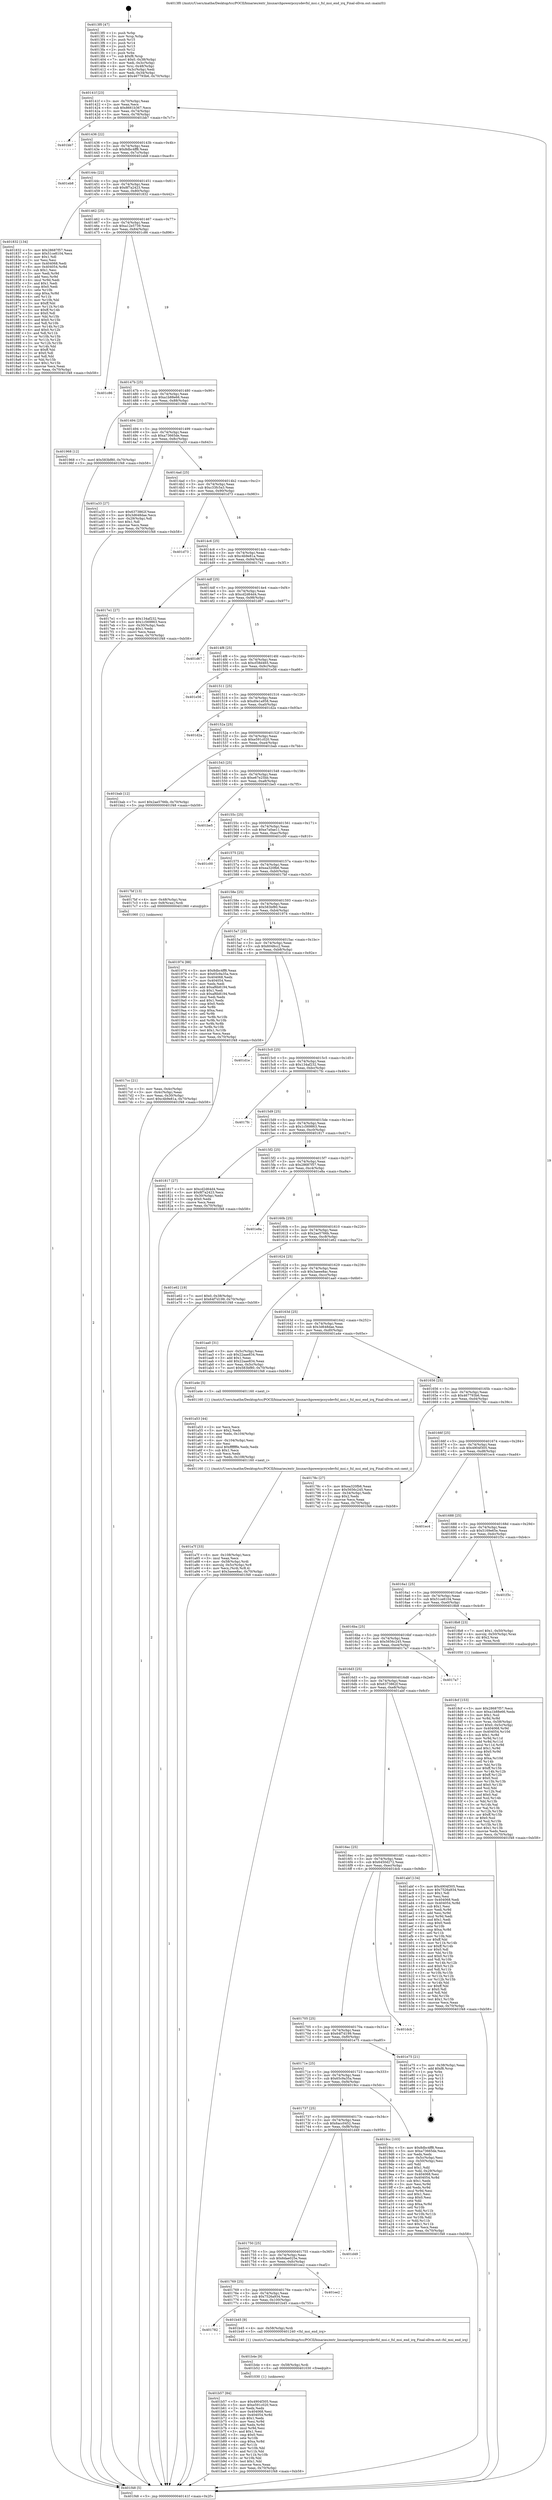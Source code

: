 digraph "0x4013f0" {
  label = "0x4013f0 (/mnt/c/Users/mathe/Desktop/tcc/POCII/binaries/extr_linuxarchpowerpcsysdevfsl_msi.c_fsl_msi_end_irq_Final-ollvm.out::main(0))"
  labelloc = "t"
  node[shape=record]

  Entry [label="",width=0.3,height=0.3,shape=circle,fillcolor=black,style=filled]
  "0x40141f" [label="{
     0x40141f [23]\l
     | [instrs]\l
     &nbsp;&nbsp;0x40141f \<+3\>: mov -0x70(%rbp),%eax\l
     &nbsp;&nbsp;0x401422 \<+2\>: mov %eax,%ecx\l
     &nbsp;&nbsp;0x401424 \<+6\>: sub $0x8661b367,%ecx\l
     &nbsp;&nbsp;0x40142a \<+3\>: mov %eax,-0x74(%rbp)\l
     &nbsp;&nbsp;0x40142d \<+3\>: mov %ecx,-0x78(%rbp)\l
     &nbsp;&nbsp;0x401430 \<+6\>: je 0000000000401bb7 \<main+0x7c7\>\l
  }"]
  "0x401bb7" [label="{
     0x401bb7\l
  }", style=dashed]
  "0x401436" [label="{
     0x401436 [22]\l
     | [instrs]\l
     &nbsp;&nbsp;0x401436 \<+5\>: jmp 000000000040143b \<main+0x4b\>\l
     &nbsp;&nbsp;0x40143b \<+3\>: mov -0x74(%rbp),%eax\l
     &nbsp;&nbsp;0x40143e \<+5\>: sub $0x8dbc4ff8,%eax\l
     &nbsp;&nbsp;0x401443 \<+3\>: mov %eax,-0x7c(%rbp)\l
     &nbsp;&nbsp;0x401446 \<+6\>: je 0000000000401eb8 \<main+0xac8\>\l
  }"]
  Exit [label="",width=0.3,height=0.3,shape=circle,fillcolor=black,style=filled,peripheries=2]
  "0x401eb8" [label="{
     0x401eb8\l
  }", style=dashed]
  "0x40144c" [label="{
     0x40144c [22]\l
     | [instrs]\l
     &nbsp;&nbsp;0x40144c \<+5\>: jmp 0000000000401451 \<main+0x61\>\l
     &nbsp;&nbsp;0x401451 \<+3\>: mov -0x74(%rbp),%eax\l
     &nbsp;&nbsp;0x401454 \<+5\>: sub $0x8f7a2423,%eax\l
     &nbsp;&nbsp;0x401459 \<+3\>: mov %eax,-0x80(%rbp)\l
     &nbsp;&nbsp;0x40145c \<+6\>: je 0000000000401832 \<main+0x442\>\l
  }"]
  "0x401b57" [label="{
     0x401b57 [84]\l
     | [instrs]\l
     &nbsp;&nbsp;0x401b57 \<+5\>: mov $0x4904f305,%eax\l
     &nbsp;&nbsp;0x401b5c \<+5\>: mov $0xe591c020,%ecx\l
     &nbsp;&nbsp;0x401b61 \<+2\>: xor %edx,%edx\l
     &nbsp;&nbsp;0x401b63 \<+7\>: mov 0x404068,%esi\l
     &nbsp;&nbsp;0x401b6a \<+8\>: mov 0x404054,%r8d\l
     &nbsp;&nbsp;0x401b72 \<+3\>: sub $0x1,%edx\l
     &nbsp;&nbsp;0x401b75 \<+3\>: mov %esi,%r9d\l
     &nbsp;&nbsp;0x401b78 \<+3\>: add %edx,%r9d\l
     &nbsp;&nbsp;0x401b7b \<+4\>: imul %r9d,%esi\l
     &nbsp;&nbsp;0x401b7f \<+3\>: and $0x1,%esi\l
     &nbsp;&nbsp;0x401b82 \<+3\>: cmp $0x0,%esi\l
     &nbsp;&nbsp;0x401b85 \<+4\>: sete %r10b\l
     &nbsp;&nbsp;0x401b89 \<+4\>: cmp $0xa,%r8d\l
     &nbsp;&nbsp;0x401b8d \<+4\>: setl %r11b\l
     &nbsp;&nbsp;0x401b91 \<+3\>: mov %r10b,%bl\l
     &nbsp;&nbsp;0x401b94 \<+3\>: and %r11b,%bl\l
     &nbsp;&nbsp;0x401b97 \<+3\>: xor %r11b,%r10b\l
     &nbsp;&nbsp;0x401b9a \<+3\>: or %r10b,%bl\l
     &nbsp;&nbsp;0x401b9d \<+3\>: test $0x1,%bl\l
     &nbsp;&nbsp;0x401ba0 \<+3\>: cmovne %ecx,%eax\l
     &nbsp;&nbsp;0x401ba3 \<+3\>: mov %eax,-0x70(%rbp)\l
     &nbsp;&nbsp;0x401ba6 \<+5\>: jmp 0000000000401f48 \<main+0xb58\>\l
  }"]
  "0x401832" [label="{
     0x401832 [134]\l
     | [instrs]\l
     &nbsp;&nbsp;0x401832 \<+5\>: mov $0x28687f57,%eax\l
     &nbsp;&nbsp;0x401837 \<+5\>: mov $0x51ce8104,%ecx\l
     &nbsp;&nbsp;0x40183c \<+2\>: mov $0x1,%dl\l
     &nbsp;&nbsp;0x40183e \<+2\>: xor %esi,%esi\l
     &nbsp;&nbsp;0x401840 \<+7\>: mov 0x404068,%edi\l
     &nbsp;&nbsp;0x401847 \<+8\>: mov 0x404054,%r8d\l
     &nbsp;&nbsp;0x40184f \<+3\>: sub $0x1,%esi\l
     &nbsp;&nbsp;0x401852 \<+3\>: mov %edi,%r9d\l
     &nbsp;&nbsp;0x401855 \<+3\>: add %esi,%r9d\l
     &nbsp;&nbsp;0x401858 \<+4\>: imul %r9d,%edi\l
     &nbsp;&nbsp;0x40185c \<+3\>: and $0x1,%edi\l
     &nbsp;&nbsp;0x40185f \<+3\>: cmp $0x0,%edi\l
     &nbsp;&nbsp;0x401862 \<+4\>: sete %r10b\l
     &nbsp;&nbsp;0x401866 \<+4\>: cmp $0xa,%r8d\l
     &nbsp;&nbsp;0x40186a \<+4\>: setl %r11b\l
     &nbsp;&nbsp;0x40186e \<+3\>: mov %r10b,%bl\l
     &nbsp;&nbsp;0x401871 \<+3\>: xor $0xff,%bl\l
     &nbsp;&nbsp;0x401874 \<+3\>: mov %r11b,%r14b\l
     &nbsp;&nbsp;0x401877 \<+4\>: xor $0xff,%r14b\l
     &nbsp;&nbsp;0x40187b \<+3\>: xor $0x0,%dl\l
     &nbsp;&nbsp;0x40187e \<+3\>: mov %bl,%r15b\l
     &nbsp;&nbsp;0x401881 \<+4\>: and $0x0,%r15b\l
     &nbsp;&nbsp;0x401885 \<+3\>: and %dl,%r10b\l
     &nbsp;&nbsp;0x401888 \<+3\>: mov %r14b,%r12b\l
     &nbsp;&nbsp;0x40188b \<+4\>: and $0x0,%r12b\l
     &nbsp;&nbsp;0x40188f \<+3\>: and %dl,%r11b\l
     &nbsp;&nbsp;0x401892 \<+3\>: or %r10b,%r15b\l
     &nbsp;&nbsp;0x401895 \<+3\>: or %r11b,%r12b\l
     &nbsp;&nbsp;0x401898 \<+3\>: xor %r12b,%r15b\l
     &nbsp;&nbsp;0x40189b \<+3\>: or %r14b,%bl\l
     &nbsp;&nbsp;0x40189e \<+3\>: xor $0xff,%bl\l
     &nbsp;&nbsp;0x4018a1 \<+3\>: or $0x0,%dl\l
     &nbsp;&nbsp;0x4018a4 \<+2\>: and %dl,%bl\l
     &nbsp;&nbsp;0x4018a6 \<+3\>: or %bl,%r15b\l
     &nbsp;&nbsp;0x4018a9 \<+4\>: test $0x1,%r15b\l
     &nbsp;&nbsp;0x4018ad \<+3\>: cmovne %ecx,%eax\l
     &nbsp;&nbsp;0x4018b0 \<+3\>: mov %eax,-0x70(%rbp)\l
     &nbsp;&nbsp;0x4018b3 \<+5\>: jmp 0000000000401f48 \<main+0xb58\>\l
  }"]
  "0x401462" [label="{
     0x401462 [25]\l
     | [instrs]\l
     &nbsp;&nbsp;0x401462 \<+5\>: jmp 0000000000401467 \<main+0x77\>\l
     &nbsp;&nbsp;0x401467 \<+3\>: mov -0x74(%rbp),%eax\l
     &nbsp;&nbsp;0x40146a \<+5\>: sub $0xa12e5739,%eax\l
     &nbsp;&nbsp;0x40146f \<+6\>: mov %eax,-0x84(%rbp)\l
     &nbsp;&nbsp;0x401475 \<+6\>: je 0000000000401c86 \<main+0x896\>\l
  }"]
  "0x401b4e" [label="{
     0x401b4e [9]\l
     | [instrs]\l
     &nbsp;&nbsp;0x401b4e \<+4\>: mov -0x58(%rbp),%rdi\l
     &nbsp;&nbsp;0x401b52 \<+5\>: call 0000000000401030 \<free@plt\>\l
     | [calls]\l
     &nbsp;&nbsp;0x401030 \{1\} (unknown)\l
  }"]
  "0x401c86" [label="{
     0x401c86\l
  }", style=dashed]
  "0x40147b" [label="{
     0x40147b [25]\l
     | [instrs]\l
     &nbsp;&nbsp;0x40147b \<+5\>: jmp 0000000000401480 \<main+0x90\>\l
     &nbsp;&nbsp;0x401480 \<+3\>: mov -0x74(%rbp),%eax\l
     &nbsp;&nbsp;0x401483 \<+5\>: sub $0xa1b88e66,%eax\l
     &nbsp;&nbsp;0x401488 \<+6\>: mov %eax,-0x88(%rbp)\l
     &nbsp;&nbsp;0x40148e \<+6\>: je 0000000000401968 \<main+0x578\>\l
  }"]
  "0x401782" [label="{
     0x401782\l
  }", style=dashed]
  "0x401968" [label="{
     0x401968 [12]\l
     | [instrs]\l
     &nbsp;&nbsp;0x401968 \<+7\>: movl $0x583bf80,-0x70(%rbp)\l
     &nbsp;&nbsp;0x40196f \<+5\>: jmp 0000000000401f48 \<main+0xb58\>\l
  }"]
  "0x401494" [label="{
     0x401494 [25]\l
     | [instrs]\l
     &nbsp;&nbsp;0x401494 \<+5\>: jmp 0000000000401499 \<main+0xa9\>\l
     &nbsp;&nbsp;0x401499 \<+3\>: mov -0x74(%rbp),%eax\l
     &nbsp;&nbsp;0x40149c \<+5\>: sub $0xa73665de,%eax\l
     &nbsp;&nbsp;0x4014a1 \<+6\>: mov %eax,-0x8c(%rbp)\l
     &nbsp;&nbsp;0x4014a7 \<+6\>: je 0000000000401a33 \<main+0x643\>\l
  }"]
  "0x401b45" [label="{
     0x401b45 [9]\l
     | [instrs]\l
     &nbsp;&nbsp;0x401b45 \<+4\>: mov -0x58(%rbp),%rdi\l
     &nbsp;&nbsp;0x401b49 \<+5\>: call 0000000000401240 \<fsl_msi_end_irq\>\l
     | [calls]\l
     &nbsp;&nbsp;0x401240 \{1\} (/mnt/c/Users/mathe/Desktop/tcc/POCII/binaries/extr_linuxarchpowerpcsysdevfsl_msi.c_fsl_msi_end_irq_Final-ollvm.out::fsl_msi_end_irq)\l
  }"]
  "0x401a33" [label="{
     0x401a33 [27]\l
     | [instrs]\l
     &nbsp;&nbsp;0x401a33 \<+5\>: mov $0x6373862f,%eax\l
     &nbsp;&nbsp;0x401a38 \<+5\>: mov $0x3d648dae,%ecx\l
     &nbsp;&nbsp;0x401a3d \<+3\>: mov -0x29(%rbp),%dl\l
     &nbsp;&nbsp;0x401a40 \<+3\>: test $0x1,%dl\l
     &nbsp;&nbsp;0x401a43 \<+3\>: cmovne %ecx,%eax\l
     &nbsp;&nbsp;0x401a46 \<+3\>: mov %eax,-0x70(%rbp)\l
     &nbsp;&nbsp;0x401a49 \<+5\>: jmp 0000000000401f48 \<main+0xb58\>\l
  }"]
  "0x4014ad" [label="{
     0x4014ad [25]\l
     | [instrs]\l
     &nbsp;&nbsp;0x4014ad \<+5\>: jmp 00000000004014b2 \<main+0xc2\>\l
     &nbsp;&nbsp;0x4014b2 \<+3\>: mov -0x74(%rbp),%eax\l
     &nbsp;&nbsp;0x4014b5 \<+5\>: sub $0xc33fc5a3,%eax\l
     &nbsp;&nbsp;0x4014ba \<+6\>: mov %eax,-0x90(%rbp)\l
     &nbsp;&nbsp;0x4014c0 \<+6\>: je 0000000000401d73 \<main+0x983\>\l
  }"]
  "0x401769" [label="{
     0x401769 [25]\l
     | [instrs]\l
     &nbsp;&nbsp;0x401769 \<+5\>: jmp 000000000040176e \<main+0x37e\>\l
     &nbsp;&nbsp;0x40176e \<+3\>: mov -0x74(%rbp),%eax\l
     &nbsp;&nbsp;0x401771 \<+5\>: sub $0x7526a934,%eax\l
     &nbsp;&nbsp;0x401776 \<+6\>: mov %eax,-0x100(%rbp)\l
     &nbsp;&nbsp;0x40177c \<+6\>: je 0000000000401b45 \<main+0x755\>\l
  }"]
  "0x401d73" [label="{
     0x401d73\l
  }", style=dashed]
  "0x4014c6" [label="{
     0x4014c6 [25]\l
     | [instrs]\l
     &nbsp;&nbsp;0x4014c6 \<+5\>: jmp 00000000004014cb \<main+0xdb\>\l
     &nbsp;&nbsp;0x4014cb \<+3\>: mov -0x74(%rbp),%eax\l
     &nbsp;&nbsp;0x4014ce \<+5\>: sub $0xc4b9e81a,%eax\l
     &nbsp;&nbsp;0x4014d3 \<+6\>: mov %eax,-0x94(%rbp)\l
     &nbsp;&nbsp;0x4014d9 \<+6\>: je 00000000004017e1 \<main+0x3f1\>\l
  }"]
  "0x401ee2" [label="{
     0x401ee2\l
  }", style=dashed]
  "0x4017e1" [label="{
     0x4017e1 [27]\l
     | [instrs]\l
     &nbsp;&nbsp;0x4017e1 \<+5\>: mov $0x134af232,%eax\l
     &nbsp;&nbsp;0x4017e6 \<+5\>: mov $0x1c569863,%ecx\l
     &nbsp;&nbsp;0x4017eb \<+3\>: mov -0x30(%rbp),%edx\l
     &nbsp;&nbsp;0x4017ee \<+3\>: cmp $0x1,%edx\l
     &nbsp;&nbsp;0x4017f1 \<+3\>: cmovl %ecx,%eax\l
     &nbsp;&nbsp;0x4017f4 \<+3\>: mov %eax,-0x70(%rbp)\l
     &nbsp;&nbsp;0x4017f7 \<+5\>: jmp 0000000000401f48 \<main+0xb58\>\l
  }"]
  "0x4014df" [label="{
     0x4014df [25]\l
     | [instrs]\l
     &nbsp;&nbsp;0x4014df \<+5\>: jmp 00000000004014e4 \<main+0xf4\>\l
     &nbsp;&nbsp;0x4014e4 \<+3\>: mov -0x74(%rbp),%eax\l
     &nbsp;&nbsp;0x4014e7 \<+5\>: sub $0xcd2d64d4,%eax\l
     &nbsp;&nbsp;0x4014ec \<+6\>: mov %eax,-0x98(%rbp)\l
     &nbsp;&nbsp;0x4014f2 \<+6\>: je 0000000000401d67 \<main+0x977\>\l
  }"]
  "0x401750" [label="{
     0x401750 [25]\l
     | [instrs]\l
     &nbsp;&nbsp;0x401750 \<+5\>: jmp 0000000000401755 \<main+0x365\>\l
     &nbsp;&nbsp;0x401755 \<+3\>: mov -0x74(%rbp),%eax\l
     &nbsp;&nbsp;0x401758 \<+5\>: sub $0x6dae025e,%eax\l
     &nbsp;&nbsp;0x40175d \<+6\>: mov %eax,-0xfc(%rbp)\l
     &nbsp;&nbsp;0x401763 \<+6\>: je 0000000000401ee2 \<main+0xaf2\>\l
  }"]
  "0x401d67" [label="{
     0x401d67\l
  }", style=dashed]
  "0x4014f8" [label="{
     0x4014f8 [25]\l
     | [instrs]\l
     &nbsp;&nbsp;0x4014f8 \<+5\>: jmp 00000000004014fd \<main+0x10d\>\l
     &nbsp;&nbsp;0x4014fd \<+3\>: mov -0x74(%rbp),%eax\l
     &nbsp;&nbsp;0x401500 \<+5\>: sub $0xcf38d465,%eax\l
     &nbsp;&nbsp;0x401505 \<+6\>: mov %eax,-0x9c(%rbp)\l
     &nbsp;&nbsp;0x40150b \<+6\>: je 0000000000401e56 \<main+0xa66\>\l
  }"]
  "0x401d49" [label="{
     0x401d49\l
  }", style=dashed]
  "0x401e56" [label="{
     0x401e56\l
  }", style=dashed]
  "0x401511" [label="{
     0x401511 [25]\l
     | [instrs]\l
     &nbsp;&nbsp;0x401511 \<+5\>: jmp 0000000000401516 \<main+0x126\>\l
     &nbsp;&nbsp;0x401516 \<+3\>: mov -0x74(%rbp),%eax\l
     &nbsp;&nbsp;0x401519 \<+5\>: sub $0xd0e1a958,%eax\l
     &nbsp;&nbsp;0x40151e \<+6\>: mov %eax,-0xa0(%rbp)\l
     &nbsp;&nbsp;0x401524 \<+6\>: je 0000000000401d2a \<main+0x93a\>\l
  }"]
  "0x401a7f" [label="{
     0x401a7f [33]\l
     | [instrs]\l
     &nbsp;&nbsp;0x401a7f \<+6\>: mov -0x108(%rbp),%ecx\l
     &nbsp;&nbsp;0x401a85 \<+3\>: imul %eax,%ecx\l
     &nbsp;&nbsp;0x401a88 \<+4\>: mov -0x58(%rbp),%rdi\l
     &nbsp;&nbsp;0x401a8c \<+4\>: movslq -0x5c(%rbp),%r8\l
     &nbsp;&nbsp;0x401a90 \<+4\>: mov %ecx,(%rdi,%r8,4)\l
     &nbsp;&nbsp;0x401a94 \<+7\>: movl $0x3aeee8ac,-0x70(%rbp)\l
     &nbsp;&nbsp;0x401a9b \<+5\>: jmp 0000000000401f48 \<main+0xb58\>\l
  }"]
  "0x401d2a" [label="{
     0x401d2a\l
  }", style=dashed]
  "0x40152a" [label="{
     0x40152a [25]\l
     | [instrs]\l
     &nbsp;&nbsp;0x40152a \<+5\>: jmp 000000000040152f \<main+0x13f\>\l
     &nbsp;&nbsp;0x40152f \<+3\>: mov -0x74(%rbp),%eax\l
     &nbsp;&nbsp;0x401532 \<+5\>: sub $0xe591c020,%eax\l
     &nbsp;&nbsp;0x401537 \<+6\>: mov %eax,-0xa4(%rbp)\l
     &nbsp;&nbsp;0x40153d \<+6\>: je 0000000000401bab \<main+0x7bb\>\l
  }"]
  "0x401a53" [label="{
     0x401a53 [44]\l
     | [instrs]\l
     &nbsp;&nbsp;0x401a53 \<+2\>: xor %ecx,%ecx\l
     &nbsp;&nbsp;0x401a55 \<+5\>: mov $0x2,%edx\l
     &nbsp;&nbsp;0x401a5a \<+6\>: mov %edx,-0x104(%rbp)\l
     &nbsp;&nbsp;0x401a60 \<+1\>: cltd\l
     &nbsp;&nbsp;0x401a61 \<+6\>: mov -0x104(%rbp),%esi\l
     &nbsp;&nbsp;0x401a67 \<+2\>: idiv %esi\l
     &nbsp;&nbsp;0x401a69 \<+6\>: imul $0xfffffffe,%edx,%edx\l
     &nbsp;&nbsp;0x401a6f \<+3\>: sub $0x1,%ecx\l
     &nbsp;&nbsp;0x401a72 \<+2\>: sub %ecx,%edx\l
     &nbsp;&nbsp;0x401a74 \<+6\>: mov %edx,-0x108(%rbp)\l
     &nbsp;&nbsp;0x401a7a \<+5\>: call 0000000000401160 \<next_i\>\l
     | [calls]\l
     &nbsp;&nbsp;0x401160 \{1\} (/mnt/c/Users/mathe/Desktop/tcc/POCII/binaries/extr_linuxarchpowerpcsysdevfsl_msi.c_fsl_msi_end_irq_Final-ollvm.out::next_i)\l
  }"]
  "0x401bab" [label="{
     0x401bab [12]\l
     | [instrs]\l
     &nbsp;&nbsp;0x401bab \<+7\>: movl $0x2ae5766b,-0x70(%rbp)\l
     &nbsp;&nbsp;0x401bb2 \<+5\>: jmp 0000000000401f48 \<main+0xb58\>\l
  }"]
  "0x401543" [label="{
     0x401543 [25]\l
     | [instrs]\l
     &nbsp;&nbsp;0x401543 \<+5\>: jmp 0000000000401548 \<main+0x158\>\l
     &nbsp;&nbsp;0x401548 \<+3\>: mov -0x74(%rbp),%eax\l
     &nbsp;&nbsp;0x40154b \<+5\>: sub $0xe67e25bb,%eax\l
     &nbsp;&nbsp;0x401550 \<+6\>: mov %eax,-0xa8(%rbp)\l
     &nbsp;&nbsp;0x401556 \<+6\>: je 0000000000401be5 \<main+0x7f5\>\l
  }"]
  "0x401737" [label="{
     0x401737 [25]\l
     | [instrs]\l
     &nbsp;&nbsp;0x401737 \<+5\>: jmp 000000000040173c \<main+0x34c\>\l
     &nbsp;&nbsp;0x40173c \<+3\>: mov -0x74(%rbp),%eax\l
     &nbsp;&nbsp;0x40173f \<+5\>: sub $0x6acc0452,%eax\l
     &nbsp;&nbsp;0x401744 \<+6\>: mov %eax,-0xf8(%rbp)\l
     &nbsp;&nbsp;0x40174a \<+6\>: je 0000000000401d49 \<main+0x959\>\l
  }"]
  "0x401be5" [label="{
     0x401be5\l
  }", style=dashed]
  "0x40155c" [label="{
     0x40155c [25]\l
     | [instrs]\l
     &nbsp;&nbsp;0x40155c \<+5\>: jmp 0000000000401561 \<main+0x171\>\l
     &nbsp;&nbsp;0x401561 \<+3\>: mov -0x74(%rbp),%eax\l
     &nbsp;&nbsp;0x401564 \<+5\>: sub $0xe7a0ae11,%eax\l
     &nbsp;&nbsp;0x401569 \<+6\>: mov %eax,-0xac(%rbp)\l
     &nbsp;&nbsp;0x40156f \<+6\>: je 0000000000401c00 \<main+0x810\>\l
  }"]
  "0x4019cc" [label="{
     0x4019cc [103]\l
     | [instrs]\l
     &nbsp;&nbsp;0x4019cc \<+5\>: mov $0x8dbc4ff8,%eax\l
     &nbsp;&nbsp;0x4019d1 \<+5\>: mov $0xa73665de,%ecx\l
     &nbsp;&nbsp;0x4019d6 \<+2\>: xor %edx,%edx\l
     &nbsp;&nbsp;0x4019d8 \<+3\>: mov -0x5c(%rbp),%esi\l
     &nbsp;&nbsp;0x4019db \<+3\>: cmp -0x50(%rbp),%esi\l
     &nbsp;&nbsp;0x4019de \<+4\>: setl %dil\l
     &nbsp;&nbsp;0x4019e2 \<+4\>: and $0x1,%dil\l
     &nbsp;&nbsp;0x4019e6 \<+4\>: mov %dil,-0x29(%rbp)\l
     &nbsp;&nbsp;0x4019ea \<+7\>: mov 0x404068,%esi\l
     &nbsp;&nbsp;0x4019f1 \<+8\>: mov 0x404054,%r8d\l
     &nbsp;&nbsp;0x4019f9 \<+3\>: sub $0x1,%edx\l
     &nbsp;&nbsp;0x4019fc \<+3\>: mov %esi,%r9d\l
     &nbsp;&nbsp;0x4019ff \<+3\>: add %edx,%r9d\l
     &nbsp;&nbsp;0x401a02 \<+4\>: imul %r9d,%esi\l
     &nbsp;&nbsp;0x401a06 \<+3\>: and $0x1,%esi\l
     &nbsp;&nbsp;0x401a09 \<+3\>: cmp $0x0,%esi\l
     &nbsp;&nbsp;0x401a0c \<+4\>: sete %dil\l
     &nbsp;&nbsp;0x401a10 \<+4\>: cmp $0xa,%r8d\l
     &nbsp;&nbsp;0x401a14 \<+4\>: setl %r10b\l
     &nbsp;&nbsp;0x401a18 \<+3\>: mov %dil,%r11b\l
     &nbsp;&nbsp;0x401a1b \<+3\>: and %r10b,%r11b\l
     &nbsp;&nbsp;0x401a1e \<+3\>: xor %r10b,%dil\l
     &nbsp;&nbsp;0x401a21 \<+3\>: or %dil,%r11b\l
     &nbsp;&nbsp;0x401a24 \<+4\>: test $0x1,%r11b\l
     &nbsp;&nbsp;0x401a28 \<+3\>: cmovne %ecx,%eax\l
     &nbsp;&nbsp;0x401a2b \<+3\>: mov %eax,-0x70(%rbp)\l
     &nbsp;&nbsp;0x401a2e \<+5\>: jmp 0000000000401f48 \<main+0xb58\>\l
  }"]
  "0x401c00" [label="{
     0x401c00\l
  }", style=dashed]
  "0x401575" [label="{
     0x401575 [25]\l
     | [instrs]\l
     &nbsp;&nbsp;0x401575 \<+5\>: jmp 000000000040157a \<main+0x18a\>\l
     &nbsp;&nbsp;0x40157a \<+3\>: mov -0x74(%rbp),%eax\l
     &nbsp;&nbsp;0x40157d \<+5\>: sub $0xea320fb6,%eax\l
     &nbsp;&nbsp;0x401582 \<+6\>: mov %eax,-0xb0(%rbp)\l
     &nbsp;&nbsp;0x401588 \<+6\>: je 00000000004017bf \<main+0x3cf\>\l
  }"]
  "0x40171e" [label="{
     0x40171e [25]\l
     | [instrs]\l
     &nbsp;&nbsp;0x40171e \<+5\>: jmp 0000000000401723 \<main+0x333\>\l
     &nbsp;&nbsp;0x401723 \<+3\>: mov -0x74(%rbp),%eax\l
     &nbsp;&nbsp;0x401726 \<+5\>: sub $0x65c9a35a,%eax\l
     &nbsp;&nbsp;0x40172b \<+6\>: mov %eax,-0xf4(%rbp)\l
     &nbsp;&nbsp;0x401731 \<+6\>: je 00000000004019cc \<main+0x5dc\>\l
  }"]
  "0x4017bf" [label="{
     0x4017bf [13]\l
     | [instrs]\l
     &nbsp;&nbsp;0x4017bf \<+4\>: mov -0x48(%rbp),%rax\l
     &nbsp;&nbsp;0x4017c3 \<+4\>: mov 0x8(%rax),%rdi\l
     &nbsp;&nbsp;0x4017c7 \<+5\>: call 0000000000401060 \<atoi@plt\>\l
     | [calls]\l
     &nbsp;&nbsp;0x401060 \{1\} (unknown)\l
  }"]
  "0x40158e" [label="{
     0x40158e [25]\l
     | [instrs]\l
     &nbsp;&nbsp;0x40158e \<+5\>: jmp 0000000000401593 \<main+0x1a3\>\l
     &nbsp;&nbsp;0x401593 \<+3\>: mov -0x74(%rbp),%eax\l
     &nbsp;&nbsp;0x401596 \<+5\>: sub $0x583bf80,%eax\l
     &nbsp;&nbsp;0x40159b \<+6\>: mov %eax,-0xb4(%rbp)\l
     &nbsp;&nbsp;0x4015a1 \<+6\>: je 0000000000401974 \<main+0x584\>\l
  }"]
  "0x401e75" [label="{
     0x401e75 [21]\l
     | [instrs]\l
     &nbsp;&nbsp;0x401e75 \<+3\>: mov -0x38(%rbp),%eax\l
     &nbsp;&nbsp;0x401e78 \<+7\>: add $0xf8,%rsp\l
     &nbsp;&nbsp;0x401e7f \<+1\>: pop %rbx\l
     &nbsp;&nbsp;0x401e80 \<+2\>: pop %r12\l
     &nbsp;&nbsp;0x401e82 \<+2\>: pop %r13\l
     &nbsp;&nbsp;0x401e84 \<+2\>: pop %r14\l
     &nbsp;&nbsp;0x401e86 \<+2\>: pop %r15\l
     &nbsp;&nbsp;0x401e88 \<+1\>: pop %rbp\l
     &nbsp;&nbsp;0x401e89 \<+1\>: ret\l
  }"]
  "0x401974" [label="{
     0x401974 [88]\l
     | [instrs]\l
     &nbsp;&nbsp;0x401974 \<+5\>: mov $0x8dbc4ff8,%eax\l
     &nbsp;&nbsp;0x401979 \<+5\>: mov $0x65c9a35a,%ecx\l
     &nbsp;&nbsp;0x40197e \<+7\>: mov 0x404068,%edx\l
     &nbsp;&nbsp;0x401985 \<+7\>: mov 0x404054,%esi\l
     &nbsp;&nbsp;0x40198c \<+2\>: mov %edx,%edi\l
     &nbsp;&nbsp;0x40198e \<+6\>: add $0xaf6b8194,%edi\l
     &nbsp;&nbsp;0x401994 \<+3\>: sub $0x1,%edi\l
     &nbsp;&nbsp;0x401997 \<+6\>: sub $0xaf6b8194,%edi\l
     &nbsp;&nbsp;0x40199d \<+3\>: imul %edi,%edx\l
     &nbsp;&nbsp;0x4019a0 \<+3\>: and $0x1,%edx\l
     &nbsp;&nbsp;0x4019a3 \<+3\>: cmp $0x0,%edx\l
     &nbsp;&nbsp;0x4019a6 \<+4\>: sete %r8b\l
     &nbsp;&nbsp;0x4019aa \<+3\>: cmp $0xa,%esi\l
     &nbsp;&nbsp;0x4019ad \<+4\>: setl %r9b\l
     &nbsp;&nbsp;0x4019b1 \<+3\>: mov %r8b,%r10b\l
     &nbsp;&nbsp;0x4019b4 \<+3\>: and %r9b,%r10b\l
     &nbsp;&nbsp;0x4019b7 \<+3\>: xor %r9b,%r8b\l
     &nbsp;&nbsp;0x4019ba \<+3\>: or %r8b,%r10b\l
     &nbsp;&nbsp;0x4019bd \<+4\>: test $0x1,%r10b\l
     &nbsp;&nbsp;0x4019c1 \<+3\>: cmovne %ecx,%eax\l
     &nbsp;&nbsp;0x4019c4 \<+3\>: mov %eax,-0x70(%rbp)\l
     &nbsp;&nbsp;0x4019c7 \<+5\>: jmp 0000000000401f48 \<main+0xb58\>\l
  }"]
  "0x4015a7" [label="{
     0x4015a7 [25]\l
     | [instrs]\l
     &nbsp;&nbsp;0x4015a7 \<+5\>: jmp 00000000004015ac \<main+0x1bc\>\l
     &nbsp;&nbsp;0x4015ac \<+3\>: mov -0x74(%rbp),%eax\l
     &nbsp;&nbsp;0x4015af \<+5\>: sub $0x6048cc2,%eax\l
     &nbsp;&nbsp;0x4015b4 \<+6\>: mov %eax,-0xb8(%rbp)\l
     &nbsp;&nbsp;0x4015ba \<+6\>: je 0000000000401d1e \<main+0x92e\>\l
  }"]
  "0x401705" [label="{
     0x401705 [25]\l
     | [instrs]\l
     &nbsp;&nbsp;0x401705 \<+5\>: jmp 000000000040170a \<main+0x31a\>\l
     &nbsp;&nbsp;0x40170a \<+3\>: mov -0x74(%rbp),%eax\l
     &nbsp;&nbsp;0x40170d \<+5\>: sub $0x64f7d199,%eax\l
     &nbsp;&nbsp;0x401712 \<+6\>: mov %eax,-0xf0(%rbp)\l
     &nbsp;&nbsp;0x401718 \<+6\>: je 0000000000401e75 \<main+0xa85\>\l
  }"]
  "0x401d1e" [label="{
     0x401d1e\l
  }", style=dashed]
  "0x4015c0" [label="{
     0x4015c0 [25]\l
     | [instrs]\l
     &nbsp;&nbsp;0x4015c0 \<+5\>: jmp 00000000004015c5 \<main+0x1d5\>\l
     &nbsp;&nbsp;0x4015c5 \<+3\>: mov -0x74(%rbp),%eax\l
     &nbsp;&nbsp;0x4015c8 \<+5\>: sub $0x134af232,%eax\l
     &nbsp;&nbsp;0x4015cd \<+6\>: mov %eax,-0xbc(%rbp)\l
     &nbsp;&nbsp;0x4015d3 \<+6\>: je 00000000004017fc \<main+0x40c\>\l
  }"]
  "0x401dcb" [label="{
     0x401dcb\l
  }", style=dashed]
  "0x4017fc" [label="{
     0x4017fc\l
  }", style=dashed]
  "0x4015d9" [label="{
     0x4015d9 [25]\l
     | [instrs]\l
     &nbsp;&nbsp;0x4015d9 \<+5\>: jmp 00000000004015de \<main+0x1ee\>\l
     &nbsp;&nbsp;0x4015de \<+3\>: mov -0x74(%rbp),%eax\l
     &nbsp;&nbsp;0x4015e1 \<+5\>: sub $0x1c569863,%eax\l
     &nbsp;&nbsp;0x4015e6 \<+6\>: mov %eax,-0xc0(%rbp)\l
     &nbsp;&nbsp;0x4015ec \<+6\>: je 0000000000401817 \<main+0x427\>\l
  }"]
  "0x4016ec" [label="{
     0x4016ec [25]\l
     | [instrs]\l
     &nbsp;&nbsp;0x4016ec \<+5\>: jmp 00000000004016f1 \<main+0x301\>\l
     &nbsp;&nbsp;0x4016f1 \<+3\>: mov -0x74(%rbp),%eax\l
     &nbsp;&nbsp;0x4016f4 \<+5\>: sub $0x6450d272,%eax\l
     &nbsp;&nbsp;0x4016f9 \<+6\>: mov %eax,-0xec(%rbp)\l
     &nbsp;&nbsp;0x4016ff \<+6\>: je 0000000000401dcb \<main+0x9db\>\l
  }"]
  "0x401817" [label="{
     0x401817 [27]\l
     | [instrs]\l
     &nbsp;&nbsp;0x401817 \<+5\>: mov $0xcd2d64d4,%eax\l
     &nbsp;&nbsp;0x40181c \<+5\>: mov $0x8f7a2423,%ecx\l
     &nbsp;&nbsp;0x401821 \<+3\>: mov -0x30(%rbp),%edx\l
     &nbsp;&nbsp;0x401824 \<+3\>: cmp $0x0,%edx\l
     &nbsp;&nbsp;0x401827 \<+3\>: cmove %ecx,%eax\l
     &nbsp;&nbsp;0x40182a \<+3\>: mov %eax,-0x70(%rbp)\l
     &nbsp;&nbsp;0x40182d \<+5\>: jmp 0000000000401f48 \<main+0xb58\>\l
  }"]
  "0x4015f2" [label="{
     0x4015f2 [25]\l
     | [instrs]\l
     &nbsp;&nbsp;0x4015f2 \<+5\>: jmp 00000000004015f7 \<main+0x207\>\l
     &nbsp;&nbsp;0x4015f7 \<+3\>: mov -0x74(%rbp),%eax\l
     &nbsp;&nbsp;0x4015fa \<+5\>: sub $0x28687f57,%eax\l
     &nbsp;&nbsp;0x4015ff \<+6\>: mov %eax,-0xc4(%rbp)\l
     &nbsp;&nbsp;0x401605 \<+6\>: je 0000000000401e8a \<main+0xa9a\>\l
  }"]
  "0x401abf" [label="{
     0x401abf [134]\l
     | [instrs]\l
     &nbsp;&nbsp;0x401abf \<+5\>: mov $0x4904f305,%eax\l
     &nbsp;&nbsp;0x401ac4 \<+5\>: mov $0x7526a934,%ecx\l
     &nbsp;&nbsp;0x401ac9 \<+2\>: mov $0x1,%dl\l
     &nbsp;&nbsp;0x401acb \<+2\>: xor %esi,%esi\l
     &nbsp;&nbsp;0x401acd \<+7\>: mov 0x404068,%edi\l
     &nbsp;&nbsp;0x401ad4 \<+8\>: mov 0x404054,%r8d\l
     &nbsp;&nbsp;0x401adc \<+3\>: sub $0x1,%esi\l
     &nbsp;&nbsp;0x401adf \<+3\>: mov %edi,%r9d\l
     &nbsp;&nbsp;0x401ae2 \<+3\>: add %esi,%r9d\l
     &nbsp;&nbsp;0x401ae5 \<+4\>: imul %r9d,%edi\l
     &nbsp;&nbsp;0x401ae9 \<+3\>: and $0x1,%edi\l
     &nbsp;&nbsp;0x401aec \<+3\>: cmp $0x0,%edi\l
     &nbsp;&nbsp;0x401aef \<+4\>: sete %r10b\l
     &nbsp;&nbsp;0x401af3 \<+4\>: cmp $0xa,%r8d\l
     &nbsp;&nbsp;0x401af7 \<+4\>: setl %r11b\l
     &nbsp;&nbsp;0x401afb \<+3\>: mov %r10b,%bl\l
     &nbsp;&nbsp;0x401afe \<+3\>: xor $0xff,%bl\l
     &nbsp;&nbsp;0x401b01 \<+3\>: mov %r11b,%r14b\l
     &nbsp;&nbsp;0x401b04 \<+4\>: xor $0xff,%r14b\l
     &nbsp;&nbsp;0x401b08 \<+3\>: xor $0x0,%dl\l
     &nbsp;&nbsp;0x401b0b \<+3\>: mov %bl,%r15b\l
     &nbsp;&nbsp;0x401b0e \<+4\>: and $0x0,%r15b\l
     &nbsp;&nbsp;0x401b12 \<+3\>: and %dl,%r10b\l
     &nbsp;&nbsp;0x401b15 \<+3\>: mov %r14b,%r12b\l
     &nbsp;&nbsp;0x401b18 \<+4\>: and $0x0,%r12b\l
     &nbsp;&nbsp;0x401b1c \<+3\>: and %dl,%r11b\l
     &nbsp;&nbsp;0x401b1f \<+3\>: or %r10b,%r15b\l
     &nbsp;&nbsp;0x401b22 \<+3\>: or %r11b,%r12b\l
     &nbsp;&nbsp;0x401b25 \<+3\>: xor %r12b,%r15b\l
     &nbsp;&nbsp;0x401b28 \<+3\>: or %r14b,%bl\l
     &nbsp;&nbsp;0x401b2b \<+3\>: xor $0xff,%bl\l
     &nbsp;&nbsp;0x401b2e \<+3\>: or $0x0,%dl\l
     &nbsp;&nbsp;0x401b31 \<+2\>: and %dl,%bl\l
     &nbsp;&nbsp;0x401b33 \<+3\>: or %bl,%r15b\l
     &nbsp;&nbsp;0x401b36 \<+4\>: test $0x1,%r15b\l
     &nbsp;&nbsp;0x401b3a \<+3\>: cmovne %ecx,%eax\l
     &nbsp;&nbsp;0x401b3d \<+3\>: mov %eax,-0x70(%rbp)\l
     &nbsp;&nbsp;0x401b40 \<+5\>: jmp 0000000000401f48 \<main+0xb58\>\l
  }"]
  "0x401e8a" [label="{
     0x401e8a\l
  }", style=dashed]
  "0x40160b" [label="{
     0x40160b [25]\l
     | [instrs]\l
     &nbsp;&nbsp;0x40160b \<+5\>: jmp 0000000000401610 \<main+0x220\>\l
     &nbsp;&nbsp;0x401610 \<+3\>: mov -0x74(%rbp),%eax\l
     &nbsp;&nbsp;0x401613 \<+5\>: sub $0x2ae5766b,%eax\l
     &nbsp;&nbsp;0x401618 \<+6\>: mov %eax,-0xc8(%rbp)\l
     &nbsp;&nbsp;0x40161e \<+6\>: je 0000000000401e62 \<main+0xa72\>\l
  }"]
  "0x4016d3" [label="{
     0x4016d3 [25]\l
     | [instrs]\l
     &nbsp;&nbsp;0x4016d3 \<+5\>: jmp 00000000004016d8 \<main+0x2e8\>\l
     &nbsp;&nbsp;0x4016d8 \<+3\>: mov -0x74(%rbp),%eax\l
     &nbsp;&nbsp;0x4016db \<+5\>: sub $0x6373862f,%eax\l
     &nbsp;&nbsp;0x4016e0 \<+6\>: mov %eax,-0xe8(%rbp)\l
     &nbsp;&nbsp;0x4016e6 \<+6\>: je 0000000000401abf \<main+0x6cf\>\l
  }"]
  "0x401e62" [label="{
     0x401e62 [19]\l
     | [instrs]\l
     &nbsp;&nbsp;0x401e62 \<+7\>: movl $0x0,-0x38(%rbp)\l
     &nbsp;&nbsp;0x401e69 \<+7\>: movl $0x64f7d199,-0x70(%rbp)\l
     &nbsp;&nbsp;0x401e70 \<+5\>: jmp 0000000000401f48 \<main+0xb58\>\l
  }"]
  "0x401624" [label="{
     0x401624 [25]\l
     | [instrs]\l
     &nbsp;&nbsp;0x401624 \<+5\>: jmp 0000000000401629 \<main+0x239\>\l
     &nbsp;&nbsp;0x401629 \<+3\>: mov -0x74(%rbp),%eax\l
     &nbsp;&nbsp;0x40162c \<+5\>: sub $0x3aeee8ac,%eax\l
     &nbsp;&nbsp;0x401631 \<+6\>: mov %eax,-0xcc(%rbp)\l
     &nbsp;&nbsp;0x401637 \<+6\>: je 0000000000401aa0 \<main+0x6b0\>\l
  }"]
  "0x4017a7" [label="{
     0x4017a7\l
  }", style=dashed]
  "0x401aa0" [label="{
     0x401aa0 [31]\l
     | [instrs]\l
     &nbsp;&nbsp;0x401aa0 \<+3\>: mov -0x5c(%rbp),%eax\l
     &nbsp;&nbsp;0x401aa3 \<+5\>: sub $0x22aae834,%eax\l
     &nbsp;&nbsp;0x401aa8 \<+3\>: add $0x1,%eax\l
     &nbsp;&nbsp;0x401aab \<+5\>: add $0x22aae834,%eax\l
     &nbsp;&nbsp;0x401ab0 \<+3\>: mov %eax,-0x5c(%rbp)\l
     &nbsp;&nbsp;0x401ab3 \<+7\>: movl $0x583bf80,-0x70(%rbp)\l
     &nbsp;&nbsp;0x401aba \<+5\>: jmp 0000000000401f48 \<main+0xb58\>\l
  }"]
  "0x40163d" [label="{
     0x40163d [25]\l
     | [instrs]\l
     &nbsp;&nbsp;0x40163d \<+5\>: jmp 0000000000401642 \<main+0x252\>\l
     &nbsp;&nbsp;0x401642 \<+3\>: mov -0x74(%rbp),%eax\l
     &nbsp;&nbsp;0x401645 \<+5\>: sub $0x3d648dae,%eax\l
     &nbsp;&nbsp;0x40164a \<+6\>: mov %eax,-0xd0(%rbp)\l
     &nbsp;&nbsp;0x401650 \<+6\>: je 0000000000401a4e \<main+0x65e\>\l
  }"]
  "0x4018cf" [label="{
     0x4018cf [153]\l
     | [instrs]\l
     &nbsp;&nbsp;0x4018cf \<+5\>: mov $0x28687f57,%ecx\l
     &nbsp;&nbsp;0x4018d4 \<+5\>: mov $0xa1b88e66,%edx\l
     &nbsp;&nbsp;0x4018d9 \<+3\>: mov $0x1,%sil\l
     &nbsp;&nbsp;0x4018dc \<+3\>: xor %r8d,%r8d\l
     &nbsp;&nbsp;0x4018df \<+4\>: mov %rax,-0x58(%rbp)\l
     &nbsp;&nbsp;0x4018e3 \<+7\>: movl $0x0,-0x5c(%rbp)\l
     &nbsp;&nbsp;0x4018ea \<+8\>: mov 0x404068,%r9d\l
     &nbsp;&nbsp;0x4018f2 \<+8\>: mov 0x404054,%r10d\l
     &nbsp;&nbsp;0x4018fa \<+4\>: sub $0x1,%r8d\l
     &nbsp;&nbsp;0x4018fe \<+3\>: mov %r9d,%r11d\l
     &nbsp;&nbsp;0x401901 \<+3\>: add %r8d,%r11d\l
     &nbsp;&nbsp;0x401904 \<+4\>: imul %r11d,%r9d\l
     &nbsp;&nbsp;0x401908 \<+4\>: and $0x1,%r9d\l
     &nbsp;&nbsp;0x40190c \<+4\>: cmp $0x0,%r9d\l
     &nbsp;&nbsp;0x401910 \<+3\>: sete %bl\l
     &nbsp;&nbsp;0x401913 \<+4\>: cmp $0xa,%r10d\l
     &nbsp;&nbsp;0x401917 \<+4\>: setl %r14b\l
     &nbsp;&nbsp;0x40191b \<+3\>: mov %bl,%r15b\l
     &nbsp;&nbsp;0x40191e \<+4\>: xor $0xff,%r15b\l
     &nbsp;&nbsp;0x401922 \<+3\>: mov %r14b,%r12b\l
     &nbsp;&nbsp;0x401925 \<+4\>: xor $0xff,%r12b\l
     &nbsp;&nbsp;0x401929 \<+4\>: xor $0x0,%sil\l
     &nbsp;&nbsp;0x40192d \<+3\>: mov %r15b,%r13b\l
     &nbsp;&nbsp;0x401930 \<+4\>: and $0x0,%r13b\l
     &nbsp;&nbsp;0x401934 \<+3\>: and %sil,%bl\l
     &nbsp;&nbsp;0x401937 \<+3\>: mov %r12b,%al\l
     &nbsp;&nbsp;0x40193a \<+2\>: and $0x0,%al\l
     &nbsp;&nbsp;0x40193c \<+3\>: and %sil,%r14b\l
     &nbsp;&nbsp;0x40193f \<+3\>: or %bl,%r13b\l
     &nbsp;&nbsp;0x401942 \<+3\>: or %r14b,%al\l
     &nbsp;&nbsp;0x401945 \<+3\>: xor %al,%r13b\l
     &nbsp;&nbsp;0x401948 \<+3\>: or %r12b,%r15b\l
     &nbsp;&nbsp;0x40194b \<+4\>: xor $0xff,%r15b\l
     &nbsp;&nbsp;0x40194f \<+4\>: or $0x0,%sil\l
     &nbsp;&nbsp;0x401953 \<+3\>: and %sil,%r15b\l
     &nbsp;&nbsp;0x401956 \<+3\>: or %r15b,%r13b\l
     &nbsp;&nbsp;0x401959 \<+4\>: test $0x1,%r13b\l
     &nbsp;&nbsp;0x40195d \<+3\>: cmovne %edx,%ecx\l
     &nbsp;&nbsp;0x401960 \<+3\>: mov %ecx,-0x70(%rbp)\l
     &nbsp;&nbsp;0x401963 \<+5\>: jmp 0000000000401f48 \<main+0xb58\>\l
  }"]
  "0x401a4e" [label="{
     0x401a4e [5]\l
     | [instrs]\l
     &nbsp;&nbsp;0x401a4e \<+5\>: call 0000000000401160 \<next_i\>\l
     | [calls]\l
     &nbsp;&nbsp;0x401160 \{1\} (/mnt/c/Users/mathe/Desktop/tcc/POCII/binaries/extr_linuxarchpowerpcsysdevfsl_msi.c_fsl_msi_end_irq_Final-ollvm.out::next_i)\l
  }"]
  "0x401656" [label="{
     0x401656 [25]\l
     | [instrs]\l
     &nbsp;&nbsp;0x401656 \<+5\>: jmp 000000000040165b \<main+0x26b\>\l
     &nbsp;&nbsp;0x40165b \<+3\>: mov -0x74(%rbp),%eax\l
     &nbsp;&nbsp;0x40165e \<+5\>: sub $0x467793b6,%eax\l
     &nbsp;&nbsp;0x401663 \<+6\>: mov %eax,-0xd4(%rbp)\l
     &nbsp;&nbsp;0x401669 \<+6\>: je 000000000040178c \<main+0x39c\>\l
  }"]
  "0x4016ba" [label="{
     0x4016ba [25]\l
     | [instrs]\l
     &nbsp;&nbsp;0x4016ba \<+5\>: jmp 00000000004016bf \<main+0x2cf\>\l
     &nbsp;&nbsp;0x4016bf \<+3\>: mov -0x74(%rbp),%eax\l
     &nbsp;&nbsp;0x4016c2 \<+5\>: sub $0x5656c245,%eax\l
     &nbsp;&nbsp;0x4016c7 \<+6\>: mov %eax,-0xe4(%rbp)\l
     &nbsp;&nbsp;0x4016cd \<+6\>: je 00000000004017a7 \<main+0x3b7\>\l
  }"]
  "0x40178c" [label="{
     0x40178c [27]\l
     | [instrs]\l
     &nbsp;&nbsp;0x40178c \<+5\>: mov $0xea320fb6,%eax\l
     &nbsp;&nbsp;0x401791 \<+5\>: mov $0x5656c245,%ecx\l
     &nbsp;&nbsp;0x401796 \<+3\>: mov -0x34(%rbp),%edx\l
     &nbsp;&nbsp;0x401799 \<+3\>: cmp $0x2,%edx\l
     &nbsp;&nbsp;0x40179c \<+3\>: cmovne %ecx,%eax\l
     &nbsp;&nbsp;0x40179f \<+3\>: mov %eax,-0x70(%rbp)\l
     &nbsp;&nbsp;0x4017a2 \<+5\>: jmp 0000000000401f48 \<main+0xb58\>\l
  }"]
  "0x40166f" [label="{
     0x40166f [25]\l
     | [instrs]\l
     &nbsp;&nbsp;0x40166f \<+5\>: jmp 0000000000401674 \<main+0x284\>\l
     &nbsp;&nbsp;0x401674 \<+3\>: mov -0x74(%rbp),%eax\l
     &nbsp;&nbsp;0x401677 \<+5\>: sub $0x4904f305,%eax\l
     &nbsp;&nbsp;0x40167c \<+6\>: mov %eax,-0xd8(%rbp)\l
     &nbsp;&nbsp;0x401682 \<+6\>: je 0000000000401ec4 \<main+0xad4\>\l
  }"]
  "0x401f48" [label="{
     0x401f48 [5]\l
     | [instrs]\l
     &nbsp;&nbsp;0x401f48 \<+5\>: jmp 000000000040141f \<main+0x2f\>\l
  }"]
  "0x4013f0" [label="{
     0x4013f0 [47]\l
     | [instrs]\l
     &nbsp;&nbsp;0x4013f0 \<+1\>: push %rbp\l
     &nbsp;&nbsp;0x4013f1 \<+3\>: mov %rsp,%rbp\l
     &nbsp;&nbsp;0x4013f4 \<+2\>: push %r15\l
     &nbsp;&nbsp;0x4013f6 \<+2\>: push %r14\l
     &nbsp;&nbsp;0x4013f8 \<+2\>: push %r13\l
     &nbsp;&nbsp;0x4013fa \<+2\>: push %r12\l
     &nbsp;&nbsp;0x4013fc \<+1\>: push %rbx\l
     &nbsp;&nbsp;0x4013fd \<+7\>: sub $0xf8,%rsp\l
     &nbsp;&nbsp;0x401404 \<+7\>: movl $0x0,-0x38(%rbp)\l
     &nbsp;&nbsp;0x40140b \<+3\>: mov %edi,-0x3c(%rbp)\l
     &nbsp;&nbsp;0x40140e \<+4\>: mov %rsi,-0x48(%rbp)\l
     &nbsp;&nbsp;0x401412 \<+3\>: mov -0x3c(%rbp),%edi\l
     &nbsp;&nbsp;0x401415 \<+3\>: mov %edi,-0x34(%rbp)\l
     &nbsp;&nbsp;0x401418 \<+7\>: movl $0x467793b6,-0x70(%rbp)\l
  }"]
  "0x4017cc" [label="{
     0x4017cc [21]\l
     | [instrs]\l
     &nbsp;&nbsp;0x4017cc \<+3\>: mov %eax,-0x4c(%rbp)\l
     &nbsp;&nbsp;0x4017cf \<+3\>: mov -0x4c(%rbp),%eax\l
     &nbsp;&nbsp;0x4017d2 \<+3\>: mov %eax,-0x30(%rbp)\l
     &nbsp;&nbsp;0x4017d5 \<+7\>: movl $0xc4b9e81a,-0x70(%rbp)\l
     &nbsp;&nbsp;0x4017dc \<+5\>: jmp 0000000000401f48 \<main+0xb58\>\l
  }"]
  "0x4018b8" [label="{
     0x4018b8 [23]\l
     | [instrs]\l
     &nbsp;&nbsp;0x4018b8 \<+7\>: movl $0x1,-0x50(%rbp)\l
     &nbsp;&nbsp;0x4018bf \<+4\>: movslq -0x50(%rbp),%rax\l
     &nbsp;&nbsp;0x4018c3 \<+4\>: shl $0x2,%rax\l
     &nbsp;&nbsp;0x4018c7 \<+3\>: mov %rax,%rdi\l
     &nbsp;&nbsp;0x4018ca \<+5\>: call 0000000000401050 \<malloc@plt\>\l
     | [calls]\l
     &nbsp;&nbsp;0x401050 \{1\} (unknown)\l
  }"]
  "0x401ec4" [label="{
     0x401ec4\l
  }", style=dashed]
  "0x401688" [label="{
     0x401688 [25]\l
     | [instrs]\l
     &nbsp;&nbsp;0x401688 \<+5\>: jmp 000000000040168d \<main+0x29d\>\l
     &nbsp;&nbsp;0x40168d \<+3\>: mov -0x74(%rbp),%eax\l
     &nbsp;&nbsp;0x401690 \<+5\>: sub $0x5169e65e,%eax\l
     &nbsp;&nbsp;0x401695 \<+6\>: mov %eax,-0xdc(%rbp)\l
     &nbsp;&nbsp;0x40169b \<+6\>: je 0000000000401f3c \<main+0xb4c\>\l
  }"]
  "0x4016a1" [label="{
     0x4016a1 [25]\l
     | [instrs]\l
     &nbsp;&nbsp;0x4016a1 \<+5\>: jmp 00000000004016a6 \<main+0x2b6\>\l
     &nbsp;&nbsp;0x4016a6 \<+3\>: mov -0x74(%rbp),%eax\l
     &nbsp;&nbsp;0x4016a9 \<+5\>: sub $0x51ce8104,%eax\l
     &nbsp;&nbsp;0x4016ae \<+6\>: mov %eax,-0xe0(%rbp)\l
     &nbsp;&nbsp;0x4016b4 \<+6\>: je 00000000004018b8 \<main+0x4c8\>\l
  }"]
  "0x401f3c" [label="{
     0x401f3c\l
  }", style=dashed]
  Entry -> "0x4013f0" [label=" 1"]
  "0x40141f" -> "0x401bb7" [label=" 0"]
  "0x40141f" -> "0x401436" [label=" 20"]
  "0x401e75" -> Exit [label=" 1"]
  "0x401436" -> "0x401eb8" [label=" 0"]
  "0x401436" -> "0x40144c" [label=" 20"]
  "0x401e62" -> "0x401f48" [label=" 1"]
  "0x40144c" -> "0x401832" [label=" 1"]
  "0x40144c" -> "0x401462" [label=" 19"]
  "0x401bab" -> "0x401f48" [label=" 1"]
  "0x401462" -> "0x401c86" [label=" 0"]
  "0x401462" -> "0x40147b" [label=" 19"]
  "0x401b57" -> "0x401f48" [label=" 1"]
  "0x40147b" -> "0x401968" [label=" 1"]
  "0x40147b" -> "0x401494" [label=" 18"]
  "0x401b4e" -> "0x401b57" [label=" 1"]
  "0x401494" -> "0x401a33" [label=" 2"]
  "0x401494" -> "0x4014ad" [label=" 16"]
  "0x401b45" -> "0x401b4e" [label=" 1"]
  "0x4014ad" -> "0x401d73" [label=" 0"]
  "0x4014ad" -> "0x4014c6" [label=" 16"]
  "0x401769" -> "0x401b45" [label=" 1"]
  "0x4014c6" -> "0x4017e1" [label=" 1"]
  "0x4014c6" -> "0x4014df" [label=" 15"]
  "0x401769" -> "0x401782" [label=" 0"]
  "0x4014df" -> "0x401d67" [label=" 0"]
  "0x4014df" -> "0x4014f8" [label=" 15"]
  "0x401750" -> "0x401ee2" [label=" 0"]
  "0x4014f8" -> "0x401e56" [label=" 0"]
  "0x4014f8" -> "0x401511" [label=" 15"]
  "0x401750" -> "0x401769" [label=" 1"]
  "0x401511" -> "0x401d2a" [label=" 0"]
  "0x401511" -> "0x40152a" [label=" 15"]
  "0x401737" -> "0x401d49" [label=" 0"]
  "0x40152a" -> "0x401bab" [label=" 1"]
  "0x40152a" -> "0x401543" [label=" 14"]
  "0x401737" -> "0x401750" [label=" 1"]
  "0x401543" -> "0x401be5" [label=" 0"]
  "0x401543" -> "0x40155c" [label=" 14"]
  "0x401abf" -> "0x401f48" [label=" 1"]
  "0x40155c" -> "0x401c00" [label=" 0"]
  "0x40155c" -> "0x401575" [label=" 14"]
  "0x401aa0" -> "0x401f48" [label=" 1"]
  "0x401575" -> "0x4017bf" [label=" 1"]
  "0x401575" -> "0x40158e" [label=" 13"]
  "0x401a53" -> "0x401a7f" [label=" 1"]
  "0x40158e" -> "0x401974" [label=" 2"]
  "0x40158e" -> "0x4015a7" [label=" 11"]
  "0x401a4e" -> "0x401a53" [label=" 1"]
  "0x4015a7" -> "0x401d1e" [label=" 0"]
  "0x4015a7" -> "0x4015c0" [label=" 11"]
  "0x4019cc" -> "0x401f48" [label=" 2"]
  "0x4015c0" -> "0x4017fc" [label=" 0"]
  "0x4015c0" -> "0x4015d9" [label=" 11"]
  "0x40171e" -> "0x401737" [label=" 1"]
  "0x4015d9" -> "0x401817" [label=" 1"]
  "0x4015d9" -> "0x4015f2" [label=" 10"]
  "0x401a7f" -> "0x401f48" [label=" 1"]
  "0x4015f2" -> "0x401e8a" [label=" 0"]
  "0x4015f2" -> "0x40160b" [label=" 10"]
  "0x401705" -> "0x40171e" [label=" 3"]
  "0x40160b" -> "0x401e62" [label=" 1"]
  "0x40160b" -> "0x401624" [label=" 9"]
  "0x401a33" -> "0x401f48" [label=" 2"]
  "0x401624" -> "0x401aa0" [label=" 1"]
  "0x401624" -> "0x40163d" [label=" 8"]
  "0x4016ec" -> "0x401705" [label=" 4"]
  "0x40163d" -> "0x401a4e" [label=" 1"]
  "0x40163d" -> "0x401656" [label=" 7"]
  "0x40171e" -> "0x4019cc" [label=" 2"]
  "0x401656" -> "0x40178c" [label=" 1"]
  "0x401656" -> "0x40166f" [label=" 6"]
  "0x40178c" -> "0x401f48" [label=" 1"]
  "0x4013f0" -> "0x40141f" [label=" 1"]
  "0x401f48" -> "0x40141f" [label=" 19"]
  "0x4017bf" -> "0x4017cc" [label=" 1"]
  "0x4017cc" -> "0x401f48" [label=" 1"]
  "0x4017e1" -> "0x401f48" [label=" 1"]
  "0x401817" -> "0x401f48" [label=" 1"]
  "0x401832" -> "0x401f48" [label=" 1"]
  "0x4016d3" -> "0x4016ec" [label=" 4"]
  "0x40166f" -> "0x401ec4" [label=" 0"]
  "0x40166f" -> "0x401688" [label=" 6"]
  "0x4016d3" -> "0x401abf" [label=" 1"]
  "0x401688" -> "0x401f3c" [label=" 0"]
  "0x401688" -> "0x4016a1" [label=" 6"]
  "0x401705" -> "0x401e75" [label=" 1"]
  "0x4016a1" -> "0x4018b8" [label=" 1"]
  "0x4016a1" -> "0x4016ba" [label=" 5"]
  "0x4018b8" -> "0x4018cf" [label=" 1"]
  "0x4018cf" -> "0x401f48" [label=" 1"]
  "0x401968" -> "0x401f48" [label=" 1"]
  "0x401974" -> "0x401f48" [label=" 2"]
  "0x4016ec" -> "0x401dcb" [label=" 0"]
  "0x4016ba" -> "0x4017a7" [label=" 0"]
  "0x4016ba" -> "0x4016d3" [label=" 5"]
}
